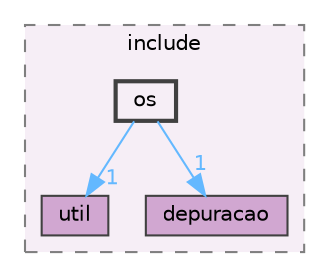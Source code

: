 digraph "os"
{
 // LATEX_PDF_SIZE
  bgcolor="transparent";
  edge [fontname=Helvetica,fontsize=10,labelfontname=Helvetica,labelfontsize=10];
  node [fontname=Helvetica,fontsize=10,shape=box,height=0.2,width=0.4];
  compound=true
  subgraph clusterdir_9a744b5567c265deacf566b467d8af59 {
    graph [ bgcolor="#f6eef6", pencolor="grey50", label="include", fontname=Helvetica,fontsize=10 style="filled,dashed", URL="dir_9a744b5567c265deacf566b467d8af59.html",tooltip=""]
  dir_01945739458c10315f029035be55b339 [label="util", fillcolor="#d1a7d1", color="grey25", style="filled", URL="dir_01945739458c10315f029035be55b339.html",tooltip=""];
  dir_93f6fb17ca1aefce61f3d661bd348831 [label="depuracao", fillcolor="#d1a7d1", color="grey25", style="filled", URL="dir_93f6fb17ca1aefce61f3d661bd348831.html",tooltip=""];
  dir_848b0061d2cb1858b446aa4d37e41215 [label="os", fillcolor="#f6eef6", color="grey25", style="filled,bold", URL="dir_848b0061d2cb1858b446aa4d37e41215.html",tooltip=""];
  }
  dir_848b0061d2cb1858b446aa4d37e41215->dir_01945739458c10315f029035be55b339 [headlabel="1", labeldistance=1.5 headhref="dir_000022_000032.html" href="dir_000022_000032.html" color="steelblue1" fontcolor="steelblue1"];
  dir_848b0061d2cb1858b446aa4d37e41215->dir_93f6fb17ca1aefce61f3d661bd348831 [headlabel="1", labeldistance=1.5 headhref="dir_000022_000009.html" href="dir_000022_000009.html" color="steelblue1" fontcolor="steelblue1"];
}
